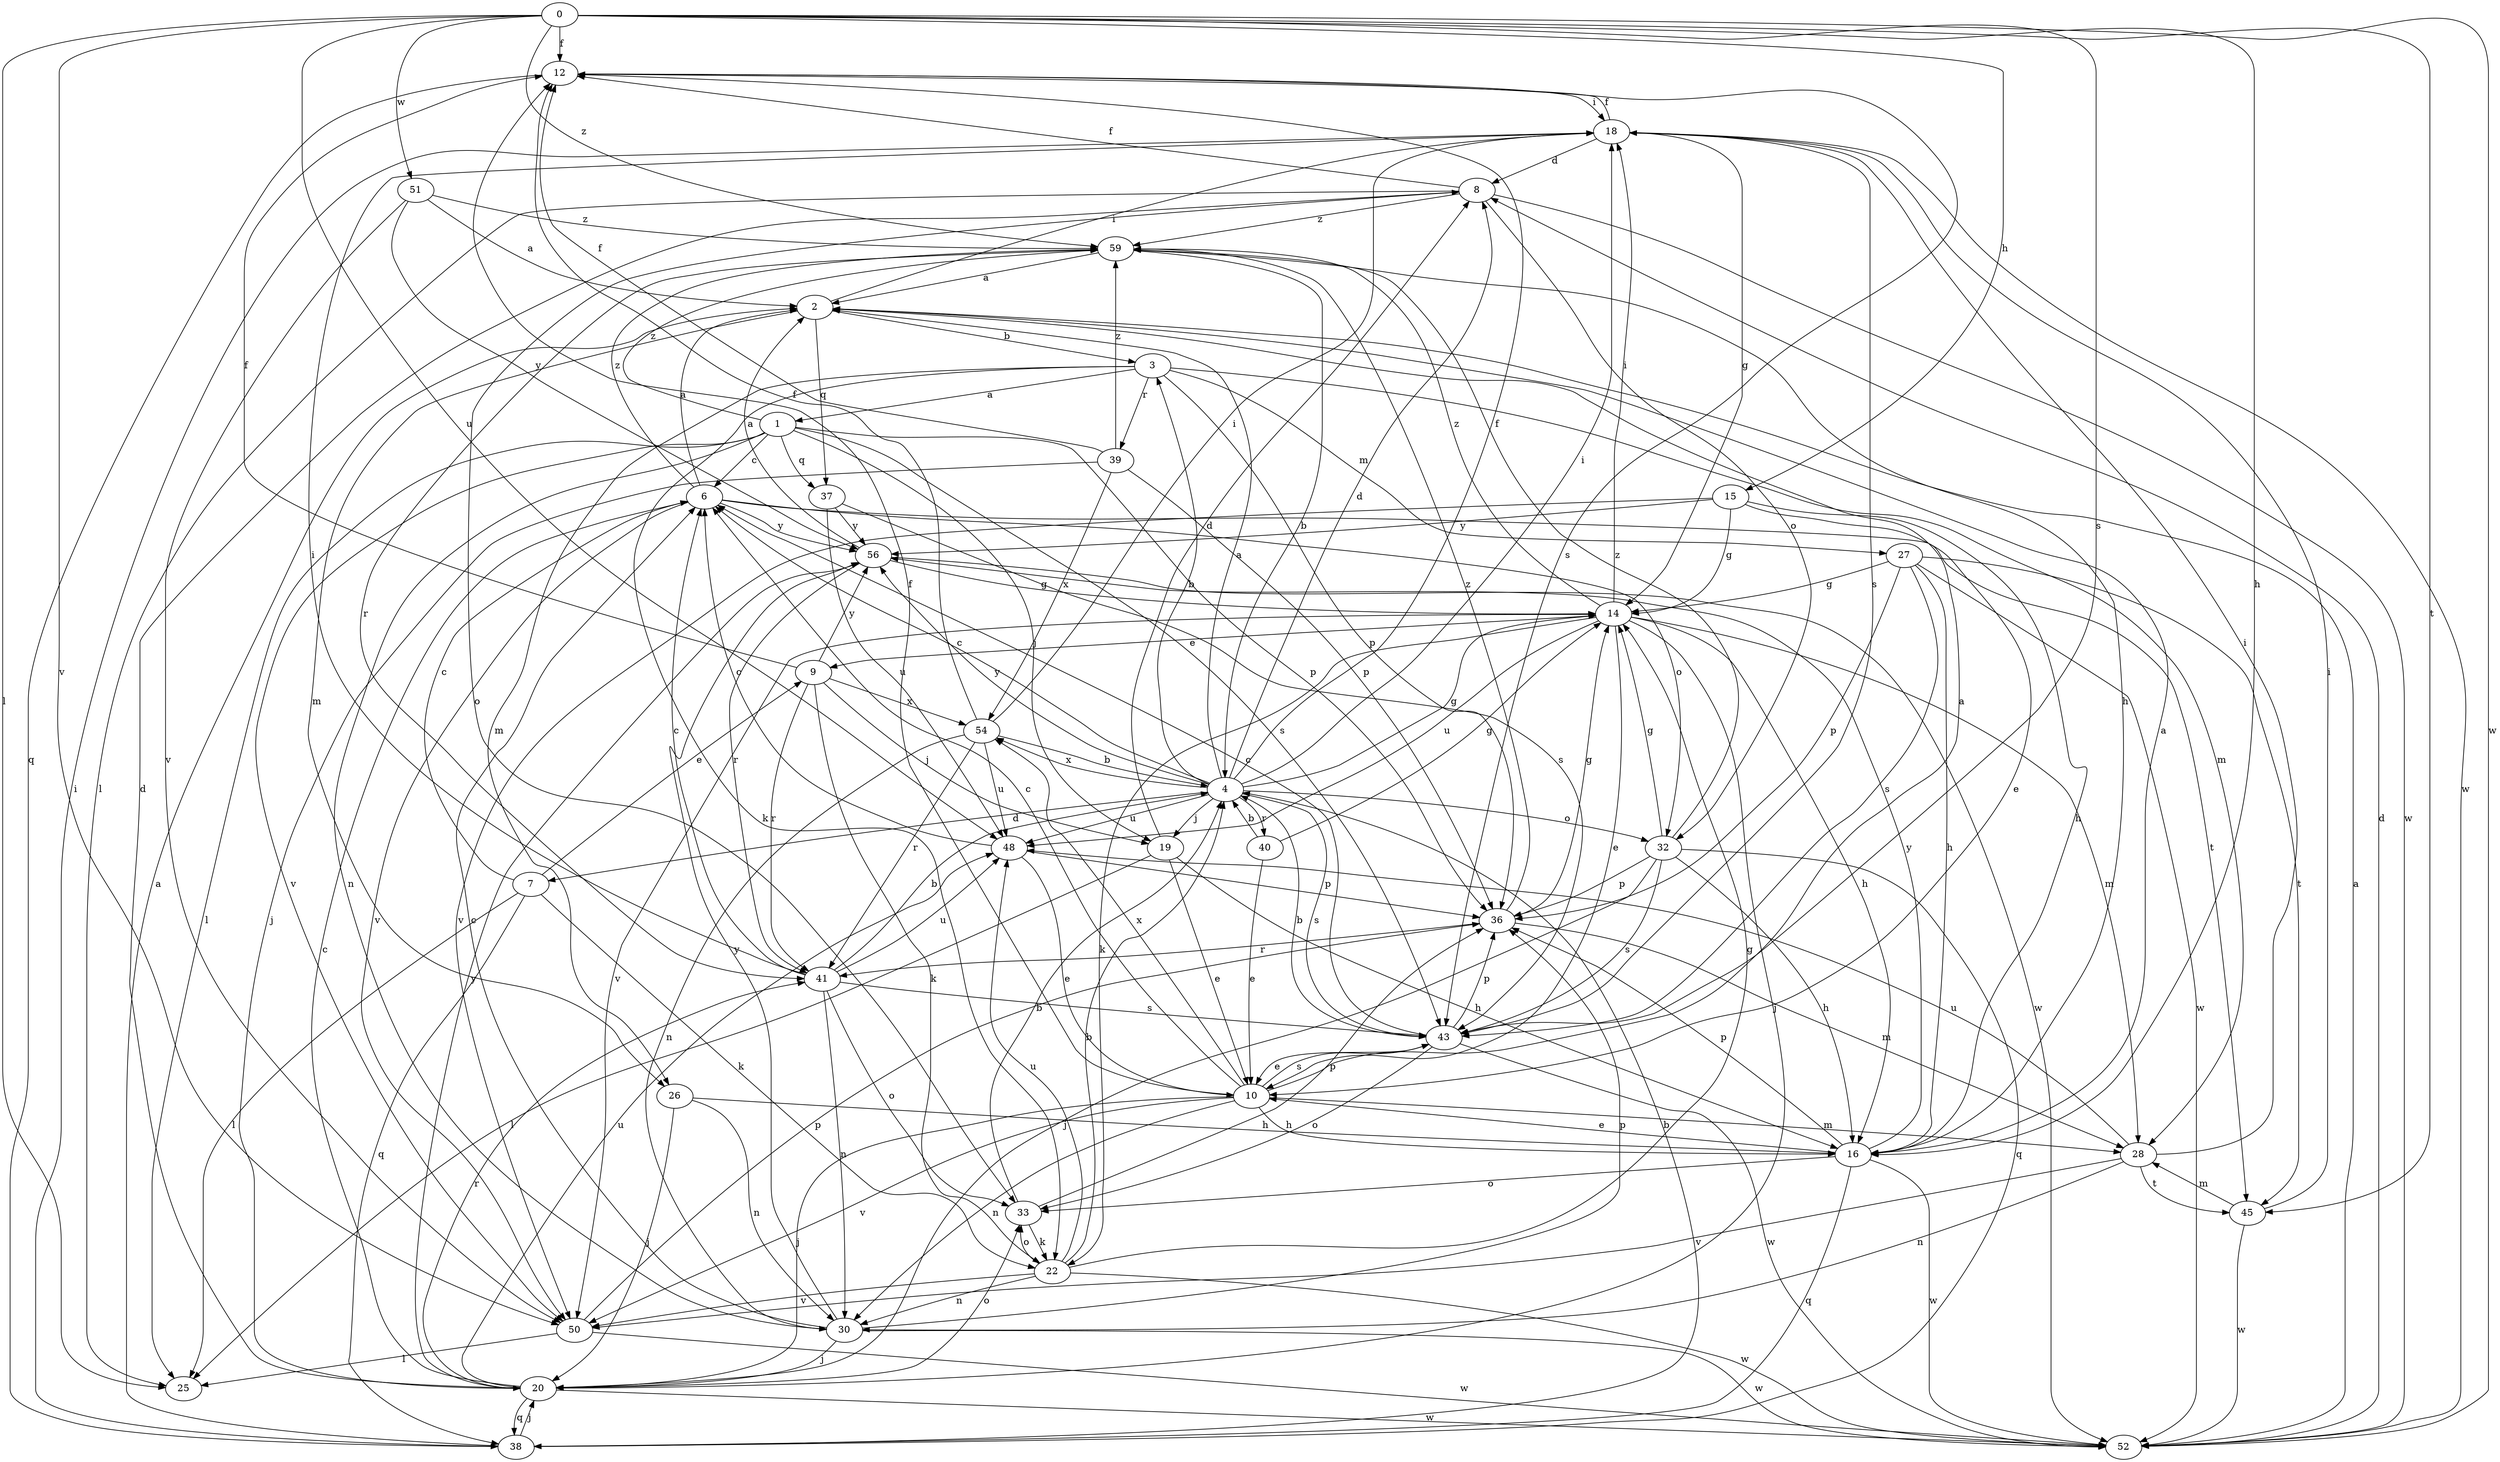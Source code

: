 strict digraph  {
0;
1;
2;
3;
4;
6;
7;
8;
9;
10;
12;
14;
15;
16;
18;
19;
20;
22;
25;
26;
27;
28;
30;
32;
33;
36;
37;
38;
39;
40;
41;
43;
45;
48;
50;
51;
52;
54;
56;
59;
0 -> 12  [label=f];
0 -> 15  [label=h];
0 -> 16  [label=h];
0 -> 25  [label=l];
0 -> 43  [label=s];
0 -> 45  [label=t];
0 -> 48  [label=u];
0 -> 50  [label=v];
0 -> 51  [label=w];
0 -> 52  [label=w];
0 -> 59  [label=z];
1 -> 6  [label=c];
1 -> 19  [label=j];
1 -> 25  [label=l];
1 -> 30  [label=n];
1 -> 36  [label=p];
1 -> 37  [label=q];
1 -> 43  [label=s];
1 -> 50  [label=v];
1 -> 59  [label=z];
2 -> 3  [label=b];
2 -> 18  [label=i];
2 -> 26  [label=m];
2 -> 37  [label=q];
3 -> 1  [label=a];
3 -> 22  [label=k];
3 -> 26  [label=m];
3 -> 27  [label=m];
3 -> 28  [label=m];
3 -> 36  [label=p];
3 -> 39  [label=r];
4 -> 2  [label=a];
4 -> 3  [label=b];
4 -> 6  [label=c];
4 -> 7  [label=d];
4 -> 8  [label=d];
4 -> 12  [label=f];
4 -> 14  [label=g];
4 -> 18  [label=i];
4 -> 19  [label=j];
4 -> 32  [label=o];
4 -> 40  [label=r];
4 -> 43  [label=s];
4 -> 48  [label=u];
4 -> 54  [label=x];
4 -> 56  [label=y];
6 -> 2  [label=a];
6 -> 32  [label=o];
6 -> 45  [label=t];
6 -> 50  [label=v];
6 -> 56  [label=y];
6 -> 59  [label=z];
7 -> 6  [label=c];
7 -> 9  [label=e];
7 -> 22  [label=k];
7 -> 25  [label=l];
7 -> 38  [label=q];
8 -> 12  [label=f];
8 -> 25  [label=l];
8 -> 32  [label=o];
8 -> 33  [label=o];
8 -> 52  [label=w];
8 -> 59  [label=z];
9 -> 12  [label=f];
9 -> 19  [label=j];
9 -> 22  [label=k];
9 -> 41  [label=r];
9 -> 54  [label=x];
9 -> 56  [label=y];
10 -> 2  [label=a];
10 -> 6  [label=c];
10 -> 12  [label=f];
10 -> 16  [label=h];
10 -> 20  [label=j];
10 -> 28  [label=m];
10 -> 30  [label=n];
10 -> 43  [label=s];
10 -> 50  [label=v];
10 -> 54  [label=x];
12 -> 18  [label=i];
12 -> 38  [label=q];
12 -> 43  [label=s];
14 -> 9  [label=e];
14 -> 10  [label=e];
14 -> 16  [label=h];
14 -> 18  [label=i];
14 -> 20  [label=j];
14 -> 22  [label=k];
14 -> 28  [label=m];
14 -> 48  [label=u];
14 -> 50  [label=v];
14 -> 59  [label=z];
15 -> 10  [label=e];
15 -> 14  [label=g];
15 -> 16  [label=h];
15 -> 50  [label=v];
15 -> 56  [label=y];
16 -> 2  [label=a];
16 -> 10  [label=e];
16 -> 33  [label=o];
16 -> 36  [label=p];
16 -> 38  [label=q];
16 -> 52  [label=w];
16 -> 56  [label=y];
18 -> 8  [label=d];
18 -> 12  [label=f];
18 -> 14  [label=g];
18 -> 43  [label=s];
18 -> 52  [label=w];
19 -> 8  [label=d];
19 -> 10  [label=e];
19 -> 16  [label=h];
19 -> 25  [label=l];
20 -> 6  [label=c];
20 -> 8  [label=d];
20 -> 33  [label=o];
20 -> 38  [label=q];
20 -> 41  [label=r];
20 -> 48  [label=u];
20 -> 52  [label=w];
20 -> 56  [label=y];
22 -> 4  [label=b];
22 -> 14  [label=g];
22 -> 30  [label=n];
22 -> 33  [label=o];
22 -> 48  [label=u];
22 -> 50  [label=v];
22 -> 52  [label=w];
26 -> 16  [label=h];
26 -> 20  [label=j];
26 -> 30  [label=n];
27 -> 14  [label=g];
27 -> 16  [label=h];
27 -> 36  [label=p];
27 -> 43  [label=s];
27 -> 45  [label=t];
27 -> 52  [label=w];
28 -> 18  [label=i];
28 -> 30  [label=n];
28 -> 45  [label=t];
28 -> 48  [label=u];
28 -> 50  [label=v];
30 -> 6  [label=c];
30 -> 20  [label=j];
30 -> 36  [label=p];
30 -> 52  [label=w];
30 -> 56  [label=y];
32 -> 14  [label=g];
32 -> 16  [label=h];
32 -> 20  [label=j];
32 -> 36  [label=p];
32 -> 38  [label=q];
32 -> 43  [label=s];
32 -> 59  [label=z];
33 -> 4  [label=b];
33 -> 22  [label=k];
33 -> 36  [label=p];
36 -> 14  [label=g];
36 -> 28  [label=m];
36 -> 41  [label=r];
36 -> 59  [label=z];
37 -> 43  [label=s];
37 -> 48  [label=u];
37 -> 56  [label=y];
38 -> 2  [label=a];
38 -> 4  [label=b];
38 -> 18  [label=i];
38 -> 20  [label=j];
39 -> 12  [label=f];
39 -> 20  [label=j];
39 -> 36  [label=p];
39 -> 54  [label=x];
39 -> 59  [label=z];
40 -> 4  [label=b];
40 -> 10  [label=e];
40 -> 14  [label=g];
41 -> 4  [label=b];
41 -> 6  [label=c];
41 -> 18  [label=i];
41 -> 30  [label=n];
41 -> 33  [label=o];
41 -> 43  [label=s];
41 -> 48  [label=u];
43 -> 4  [label=b];
43 -> 6  [label=c];
43 -> 10  [label=e];
43 -> 33  [label=o];
43 -> 36  [label=p];
43 -> 52  [label=w];
45 -> 18  [label=i];
45 -> 28  [label=m];
45 -> 52  [label=w];
48 -> 6  [label=c];
48 -> 10  [label=e];
48 -> 36  [label=p];
50 -> 25  [label=l];
50 -> 36  [label=p];
50 -> 52  [label=w];
51 -> 2  [label=a];
51 -> 50  [label=v];
51 -> 56  [label=y];
51 -> 59  [label=z];
52 -> 2  [label=a];
52 -> 8  [label=d];
54 -> 4  [label=b];
54 -> 12  [label=f];
54 -> 18  [label=i];
54 -> 30  [label=n];
54 -> 41  [label=r];
54 -> 48  [label=u];
56 -> 2  [label=a];
56 -> 14  [label=g];
56 -> 41  [label=r];
56 -> 52  [label=w];
59 -> 2  [label=a];
59 -> 4  [label=b];
59 -> 16  [label=h];
59 -> 41  [label=r];
}
